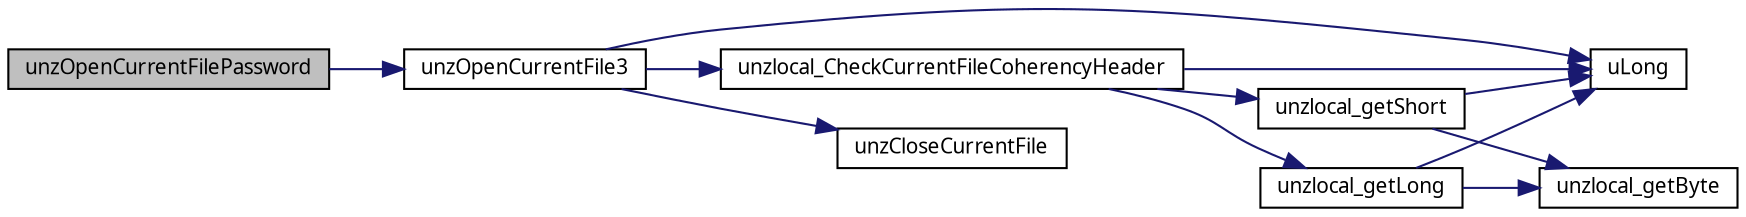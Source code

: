 digraph G
{
  edge [fontname="FreeSans.ttf",fontsize="10",labelfontname="FreeSans.ttf",labelfontsize="10"];
  node [fontname="FreeSans.ttf",fontsize="10",shape=record];
  rankdir=LR;
  Node1 [label="unzOpenCurrentFilePassword",height=0.2,width=0.4,color="black", fillcolor="grey75", style="filled" fontcolor="black"];
  Node1 -> Node2 [color="midnightblue",fontsize="10",style="solid",fontname="FreeSans.ttf"];
  Node2 [label="unzOpenCurrentFile3",height=0.2,width=0.4,color="black", fillcolor="white", style="filled",URL="$unzip_8c.html#a5eb86267fb9a5e4f52a123df606b2af5"];
  Node2 -> Node3 [color="midnightblue",fontsize="10",style="solid",fontname="FreeSans.ttf"];
  Node3 [label="uLong",height=0.2,width=0.4,color="black", fillcolor="white", style="filled",URL="$ioapi_8h.html#a50e9e9d5c30e481de822ad68fe537986"];
  Node2 -> Node4 [color="midnightblue",fontsize="10",style="solid",fontname="FreeSans.ttf"];
  Node4 [label="unzCloseCurrentFile",height=0.2,width=0.4,color="black", fillcolor="white", style="filled",URL="$unzip_8c.html#ac48279e5325cfdabbc67a312b1d32700"];
  Node2 -> Node5 [color="midnightblue",fontsize="10",style="solid",fontname="FreeSans.ttf"];
  Node5 [label="unzlocal_CheckCurrentFileCoherencyHeader",height=0.2,width=0.4,color="black", fillcolor="white", style="filled",URL="$unzip_8c.html#ae29f32a517b1bf71b222191636739fa6"];
  Node5 -> Node3 [color="midnightblue",fontsize="10",style="solid",fontname="FreeSans.ttf"];
  Node5 -> Node6 [color="midnightblue",fontsize="10",style="solid",fontname="FreeSans.ttf"];
  Node6 [label="unzlocal_getLong",height=0.2,width=0.4,color="black", fillcolor="white", style="filled",URL="$unzip_8c.html#ad740080523b619b0894978d00da8643e"];
  Node6 -> Node3 [color="midnightblue",fontsize="10",style="solid",fontname="FreeSans.ttf"];
  Node6 -> Node7 [color="midnightblue",fontsize="10",style="solid",fontname="FreeSans.ttf"];
  Node7 [label="unzlocal_getByte",height=0.2,width=0.4,color="black", fillcolor="white", style="filled",URL="$unzip_8c.html#a224066d88f092158ee3695c40a1f6c39"];
  Node5 -> Node8 [color="midnightblue",fontsize="10",style="solid",fontname="FreeSans.ttf"];
  Node8 [label="unzlocal_getShort",height=0.2,width=0.4,color="black", fillcolor="white", style="filled",URL="$unzip_8c.html#ab98398d33871b77b25d86b1e0d0d8322"];
  Node8 -> Node3 [color="midnightblue",fontsize="10",style="solid",fontname="FreeSans.ttf"];
  Node8 -> Node7 [color="midnightblue",fontsize="10",style="solid",fontname="FreeSans.ttf"];
}
